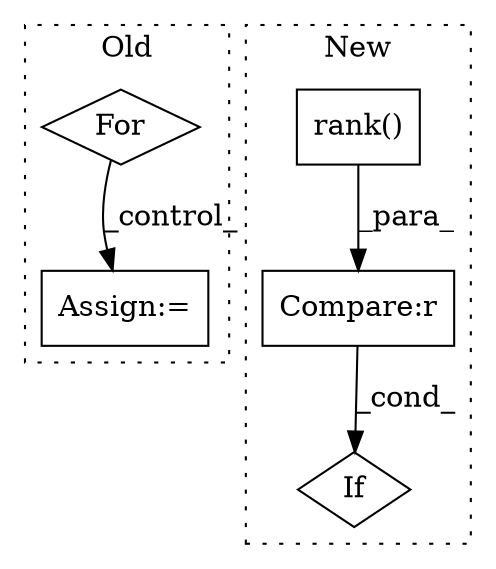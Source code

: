 digraph G {
subgraph cluster0 {
1 [label="For" a="107" s="5518,5553" l="4,14" shape="diamond"];
5 [label="Assign:=" a="68" s="5824" l="3" shape="box"];
label = "Old";
style="dotted";
}
subgraph cluster1 {
2 [label="rank()" a="75" s="6366" l="10" shape="box"];
3 [label="If" a="96" s="6363" l="3" shape="diamond"];
4 [label="Compare:r" a="40" s="6366" l="21" shape="box"];
label = "New";
style="dotted";
}
1 -> 5 [label="_control_"];
2 -> 4 [label="_para_"];
4 -> 3 [label="_cond_"];
}